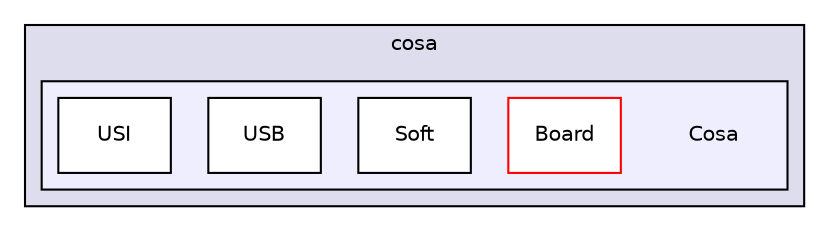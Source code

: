digraph "cores/cosa/Cosa" {
  compound=true
  node [ fontsize="10", fontname="Helvetica"];
  edge [ labelfontsize="10", labelfontname="Helvetica"];
  subgraph clusterdir_2ff0fe0176b92edeecddc7a09e0f9f6b {
    graph [ bgcolor="#ddddee", pencolor="black", label="cosa" fontname="Helvetica", fontsize="10", URL="dir_2ff0fe0176b92edeecddc7a09e0f9f6b.html"]
  subgraph clusterdir_8d48fc4dc712b5485a4a9f61b9daccce {
    graph [ bgcolor="#eeeeff", pencolor="black", label="" URL="dir_8d48fc4dc712b5485a4a9f61b9daccce.html"];
    dir_8d48fc4dc712b5485a4a9f61b9daccce [shape=plaintext label="Cosa"];
    dir_fc4bc12fea19e711043d5d281cca1c59 [shape=box label="Board" color="red" fillcolor="white" style="filled" URL="dir_fc4bc12fea19e711043d5d281cca1c59.html"];
    dir_18a43b919333a48615ed7ccd20ff0b1d [shape=box label="Soft" color="black" fillcolor="white" style="filled" URL="dir_18a43b919333a48615ed7ccd20ff0b1d.html"];
    dir_611820b2532762dfa1720af8275e331f [shape=box label="USB" color="black" fillcolor="white" style="filled" URL="dir_611820b2532762dfa1720af8275e331f.html"];
    dir_6db97f5c21091d45163c5057d2694913 [shape=box label="USI" color="black" fillcolor="white" style="filled" URL="dir_6db97f5c21091d45163c5057d2694913.html"];
  }
  }
}
